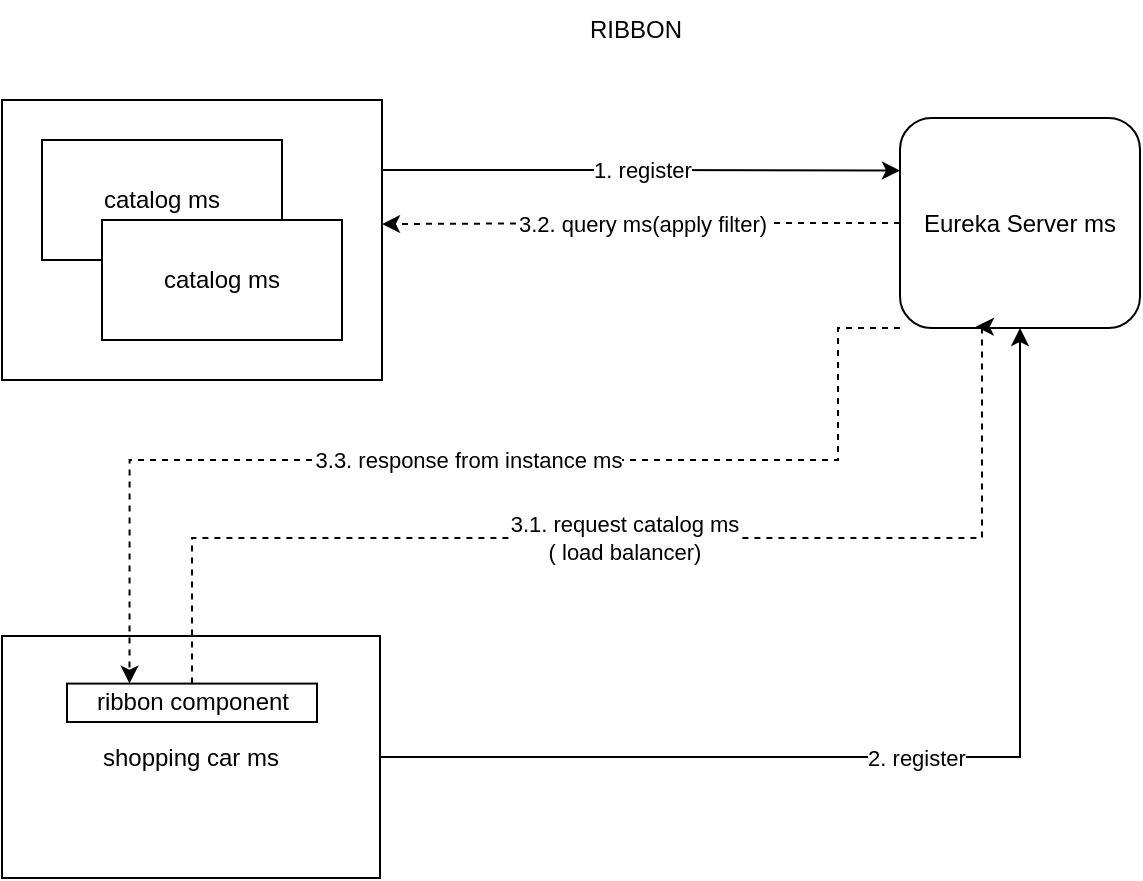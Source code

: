 <mxfile version="20.8.1" type="github">
  <diagram id="1IgY7ZS-LWMyu8MLhDzS" name="Page-1">
    <mxGraphModel dx="932" dy="887" grid="0" gridSize="10" guides="1" tooltips="1" connect="1" arrows="1" fold="1" page="1" pageScale="1" pageWidth="850" pageHeight="1100" math="0" shadow="0">
      <root>
        <mxCell id="0" />
        <mxCell id="1" parent="0" />
        <mxCell id="owPdKK2YttRc8hEFv2YH-17" value="" style="group" vertex="1" connectable="0" parent="1">
          <mxGeometry x="34" y="363" width="189" height="121" as="geometry" />
        </mxCell>
        <mxCell id="owPdKK2YttRc8hEFv2YH-3" value="shopping car ms" style="rounded=0;whiteSpace=wrap;html=1;" vertex="1" parent="owPdKK2YttRc8hEFv2YH-17">
          <mxGeometry width="189" height="121" as="geometry" />
        </mxCell>
        <mxCell id="owPdKK2YttRc8hEFv2YH-14" value="ribbon component" style="rounded=0;whiteSpace=wrap;html=1;" vertex="1" parent="owPdKK2YttRc8hEFv2YH-17">
          <mxGeometry x="32.5" y="23.8" width="125" height="19.2" as="geometry" />
        </mxCell>
        <mxCell id="owPdKK2YttRc8hEFv2YH-23" value="3.2. query ms(apply filter)" style="edgeStyle=orthogonalEdgeStyle;rounded=0;orthogonalLoop=1;jettySize=auto;html=1;entryX=1;entryY=0.443;entryDx=0;entryDy=0;entryPerimeter=0;dashed=1;" edge="1" parent="1" source="owPdKK2YttRc8hEFv2YH-4" target="owPdKK2YttRc8hEFv2YH-8">
          <mxGeometry relative="1" as="geometry" />
        </mxCell>
        <mxCell id="owPdKK2YttRc8hEFv2YH-24" value="3.3. response from instance ms" style="edgeStyle=orthogonalEdgeStyle;rounded=0;orthogonalLoop=1;jettySize=auto;html=1;entryX=0.25;entryY=0;entryDx=0;entryDy=0;dashed=1;exitX=0;exitY=1;exitDx=0;exitDy=0;" edge="1" parent="1" source="owPdKK2YttRc8hEFv2YH-4" target="owPdKK2YttRc8hEFv2YH-14">
          <mxGeometry relative="1" as="geometry">
            <mxPoint x="755" y="294" as="sourcePoint" />
            <Array as="points">
              <mxPoint x="452" y="209" />
              <mxPoint x="452" y="275" />
              <mxPoint x="98" y="275" />
            </Array>
          </mxGeometry>
        </mxCell>
        <mxCell id="owPdKK2YttRc8hEFv2YH-4" value="Eureka Server ms" style="rounded=1;whiteSpace=wrap;html=1;" vertex="1" parent="1">
          <mxGeometry x="483" y="104" width="120" height="105" as="geometry" />
        </mxCell>
        <mxCell id="owPdKK2YttRc8hEFv2YH-9" value="" style="group" vertex="1" connectable="0" parent="1">
          <mxGeometry x="34" y="95" width="190" height="140" as="geometry" />
        </mxCell>
        <mxCell id="owPdKK2YttRc8hEFv2YH-8" value="" style="rounded=0;whiteSpace=wrap;html=1;" vertex="1" parent="owPdKK2YttRc8hEFv2YH-9">
          <mxGeometry width="190" height="140" as="geometry" />
        </mxCell>
        <mxCell id="owPdKK2YttRc8hEFv2YH-5" value="" style="group" vertex="1" connectable="0" parent="owPdKK2YttRc8hEFv2YH-9">
          <mxGeometry x="20" y="20" width="150" height="100" as="geometry" />
        </mxCell>
        <mxCell id="owPdKK2YttRc8hEFv2YH-1" value="catalog ms" style="rounded=0;whiteSpace=wrap;html=1;" vertex="1" parent="owPdKK2YttRc8hEFv2YH-5">
          <mxGeometry width="120" height="60" as="geometry" />
        </mxCell>
        <mxCell id="owPdKK2YttRc8hEFv2YH-2" value="catalog ms" style="rounded=0;whiteSpace=wrap;html=1;" vertex="1" parent="owPdKK2YttRc8hEFv2YH-5">
          <mxGeometry x="30" y="40" width="120" height="60" as="geometry" />
        </mxCell>
        <mxCell id="owPdKK2YttRc8hEFv2YH-18" value="2. register" style="edgeStyle=orthogonalEdgeStyle;rounded=0;orthogonalLoop=1;jettySize=auto;html=1;entryX=0.5;entryY=1;entryDx=0;entryDy=0;" edge="1" parent="1" source="owPdKK2YttRc8hEFv2YH-3" target="owPdKK2YttRc8hEFv2YH-4">
          <mxGeometry relative="1" as="geometry" />
        </mxCell>
        <mxCell id="owPdKK2YttRc8hEFv2YH-19" value="3.1. request catalog ms&lt;br&gt;( load balancer)" style="edgeStyle=orthogonalEdgeStyle;orthogonalLoop=1;jettySize=auto;html=1;rounded=0;dashed=1;entryX=0.316;entryY=0.993;entryDx=0;entryDy=0;entryPerimeter=0;" edge="1" parent="1" source="owPdKK2YttRc8hEFv2YH-14" target="owPdKK2YttRc8hEFv2YH-4">
          <mxGeometry relative="1" as="geometry">
            <mxPoint x="642" y="285" as="targetPoint" />
            <Array as="points">
              <mxPoint x="129" y="314" />
              <mxPoint x="524" y="314" />
              <mxPoint x="524" y="208" />
            </Array>
          </mxGeometry>
        </mxCell>
        <mxCell id="owPdKK2YttRc8hEFv2YH-21" value="1. register" style="edgeStyle=orthogonalEdgeStyle;rounded=0;orthogonalLoop=1;jettySize=auto;html=1;exitX=1;exitY=0.25;exitDx=0;exitDy=0;entryX=0;entryY=0.25;entryDx=0;entryDy=0;" edge="1" parent="1" source="owPdKK2YttRc8hEFv2YH-8" target="owPdKK2YttRc8hEFv2YH-4">
          <mxGeometry relative="1" as="geometry" />
        </mxCell>
        <mxCell id="owPdKK2YttRc8hEFv2YH-26" value="RIBBON" style="text;html=1;strokeColor=none;fillColor=none;align=center;verticalAlign=middle;whiteSpace=wrap;rounded=0;" vertex="1" parent="1">
          <mxGeometry x="321" y="45" width="60" height="30" as="geometry" />
        </mxCell>
      </root>
    </mxGraphModel>
  </diagram>
</mxfile>
